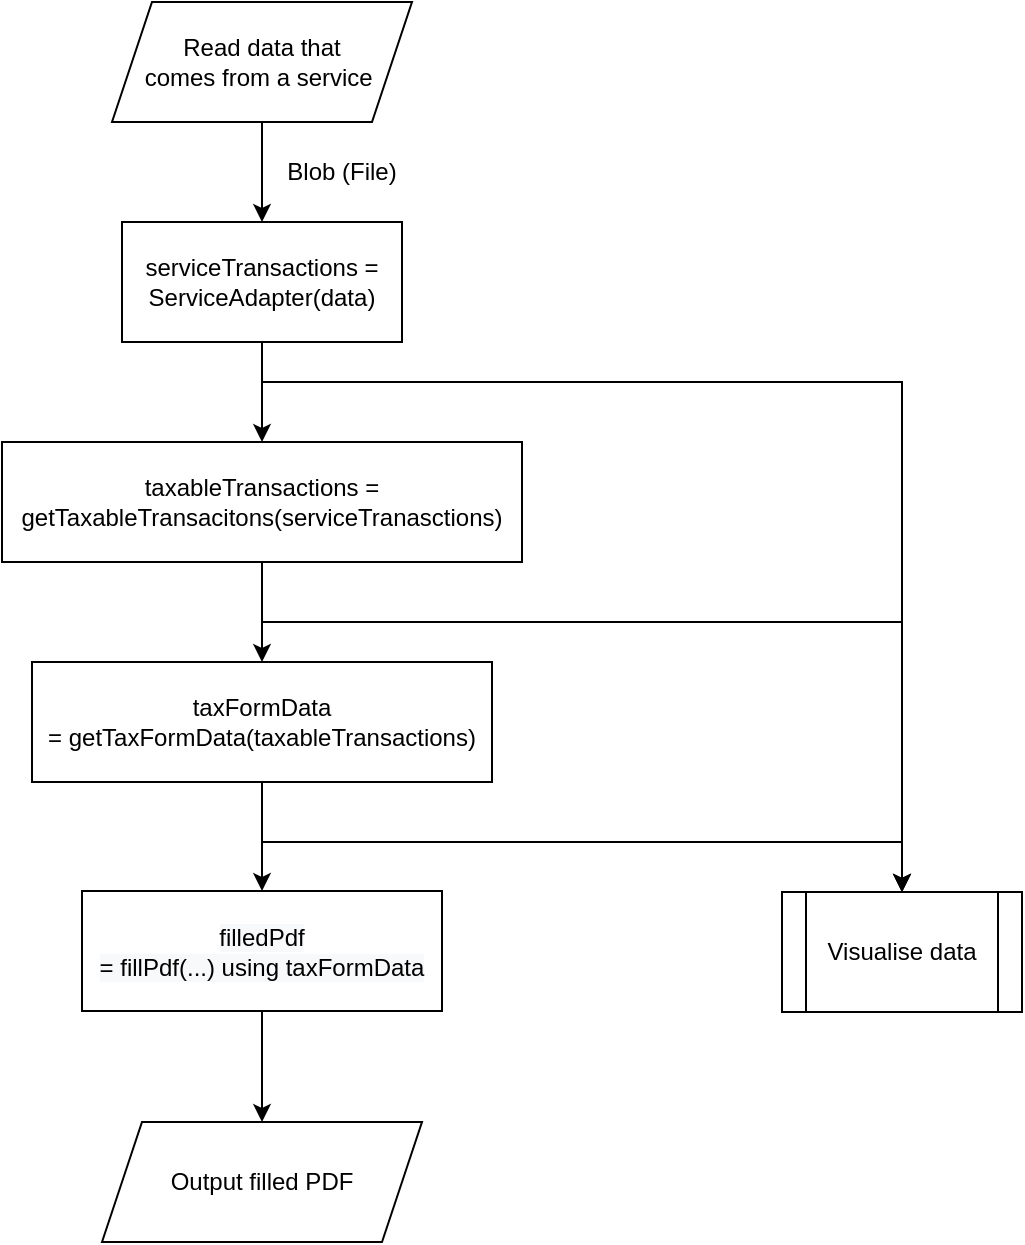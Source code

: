 <mxfile version="17.1.3" type="device"><diagram id="C5RBs43oDa-KdzZeNtuy" name="Page-1"><mxGraphModel dx="652" dy="428" grid="1" gridSize="10" guides="1" tooltips="1" connect="1" arrows="1" fold="1" page="1" pageScale="1" pageWidth="827" pageHeight="1169" math="0" shadow="0"><root><mxCell id="WIyWlLk6GJQsqaUBKTNV-0"/><mxCell id="WIyWlLk6GJQsqaUBKTNV-1" parent="WIyWlLk6GJQsqaUBKTNV-0"/><mxCell id="-xNHxu2Oj7VVpqP7iT9B-0" value="Read data that&lt;br&gt;comes from a service&amp;nbsp;" style="shape=parallelogram;perimeter=parallelogramPerimeter;whiteSpace=wrap;html=1;fixedSize=1;" vertex="1" parent="WIyWlLk6GJQsqaUBKTNV-1"><mxGeometry x="295" y="80" width="150" height="60" as="geometry"/></mxCell><mxCell id="-xNHxu2Oj7VVpqP7iT9B-1" value="serviceTransactions = ServiceAdapter(data)" style="rounded=0;whiteSpace=wrap;html=1;" vertex="1" parent="WIyWlLk6GJQsqaUBKTNV-1"><mxGeometry x="300" y="190" width="140" height="60" as="geometry"/></mxCell><mxCell id="-xNHxu2Oj7VVpqP7iT9B-2" value="taxableTransactions = getTaxableTransacitons(serviceTranasctions)" style="rounded=0;whiteSpace=wrap;html=1;" vertex="1" parent="WIyWlLk6GJQsqaUBKTNV-1"><mxGeometry x="240" y="300" width="260" height="60" as="geometry"/></mxCell><mxCell id="-xNHxu2Oj7VVpqP7iT9B-3" value="taxFormData&lt;br&gt;= getTaxFormData(taxableTransactions)" style="rounded=0;whiteSpace=wrap;html=1;" vertex="1" parent="WIyWlLk6GJQsqaUBKTNV-1"><mxGeometry x="255" y="410" width="230" height="60" as="geometry"/></mxCell><mxCell id="-xNHxu2Oj7VVpqP7iT9B-6" value="&lt;span style=&quot;color: rgb(0, 0, 0); font-family: helvetica; font-size: 12px; font-style: normal; font-weight: 400; letter-spacing: normal; text-align: center; text-indent: 0px; text-transform: none; word-spacing: 0px; background-color: rgb(248, 249, 250); text-decoration: none; display: inline; float: none;&quot;&gt;filledPdf&lt;/span&gt;&lt;br style=&quot;color: rgb(0, 0, 0); font-family: helvetica; font-size: 12px; font-style: normal; font-weight: 400; letter-spacing: normal; text-align: center; text-indent: 0px; text-transform: none; word-spacing: 0px; text-decoration: none;&quot;&gt;&lt;span style=&quot;color: rgb(0, 0, 0); font-family: helvetica; font-size: 12px; font-style: normal; font-weight: 400; letter-spacing: normal; text-align: center; text-indent: 0px; text-transform: none; word-spacing: 0px; background-color: rgb(248, 249, 250); text-decoration: none; display: inline; float: none;&quot;&gt;= fillPdf(...) using taxFormData&lt;/span&gt;" style="rounded=0;whiteSpace=wrap;html=1;" vertex="1" parent="WIyWlLk6GJQsqaUBKTNV-1"><mxGeometry x="280" y="524.5" width="180" height="60" as="geometry"/></mxCell><mxCell id="-xNHxu2Oj7VVpqP7iT9B-7" value="Output filled PDF" style="shape=parallelogram;perimeter=parallelogramPerimeter;whiteSpace=wrap;html=1;fixedSize=1;" vertex="1" parent="WIyWlLk6GJQsqaUBKTNV-1"><mxGeometry x="290" y="640" width="160" height="60" as="geometry"/></mxCell><mxCell id="-xNHxu2Oj7VVpqP7iT9B-8" value="" style="endArrow=classic;html=1;rounded=0;exitX=0.5;exitY=1;exitDx=0;exitDy=0;entryX=0.5;entryY=0;entryDx=0;entryDy=0;" edge="1" parent="WIyWlLk6GJQsqaUBKTNV-1" source="-xNHxu2Oj7VVpqP7iT9B-0" target="-xNHxu2Oj7VVpqP7iT9B-1"><mxGeometry width="50" height="50" relative="1" as="geometry"><mxPoint x="490" y="180" as="sourcePoint"/><mxPoint x="540" y="130" as="targetPoint"/></mxGeometry></mxCell><mxCell id="-xNHxu2Oj7VVpqP7iT9B-9" value="" style="endArrow=classic;html=1;rounded=0;exitX=0.5;exitY=1;exitDx=0;exitDy=0;entryX=0.5;entryY=0;entryDx=0;entryDy=0;" edge="1" parent="WIyWlLk6GJQsqaUBKTNV-1" source="-xNHxu2Oj7VVpqP7iT9B-1" target="-xNHxu2Oj7VVpqP7iT9B-2"><mxGeometry width="50" height="50" relative="1" as="geometry"><mxPoint x="340" y="300" as="sourcePoint"/><mxPoint x="390" y="250" as="targetPoint"/></mxGeometry></mxCell><mxCell id="-xNHxu2Oj7VVpqP7iT9B-10" value="" style="endArrow=classic;html=1;rounded=0;exitX=0.5;exitY=1;exitDx=0;exitDy=0;entryX=0.5;entryY=0;entryDx=0;entryDy=0;" edge="1" parent="WIyWlLk6GJQsqaUBKTNV-1" source="-xNHxu2Oj7VVpqP7iT9B-2" target="-xNHxu2Oj7VVpqP7iT9B-3"><mxGeometry width="50" height="50" relative="1" as="geometry"><mxPoint x="380" y="310" as="sourcePoint"/><mxPoint x="430" y="260" as="targetPoint"/></mxGeometry></mxCell><mxCell id="-xNHxu2Oj7VVpqP7iT9B-11" value="" style="endArrow=classic;html=1;rounded=0;exitX=0.5;exitY=1;exitDx=0;exitDy=0;entryX=0.5;entryY=0;entryDx=0;entryDy=0;" edge="1" parent="WIyWlLk6GJQsqaUBKTNV-1" source="-xNHxu2Oj7VVpqP7iT9B-3" target="-xNHxu2Oj7VVpqP7iT9B-6"><mxGeometry width="50" height="50" relative="1" as="geometry"><mxPoint x="380" y="600" as="sourcePoint"/><mxPoint x="430" y="550" as="targetPoint"/></mxGeometry></mxCell><mxCell id="-xNHxu2Oj7VVpqP7iT9B-12" value="" style="endArrow=classic;html=1;rounded=0;exitX=0.5;exitY=1;exitDx=0;exitDy=0;entryX=0.5;entryY=0;entryDx=0;entryDy=0;" edge="1" parent="WIyWlLk6GJQsqaUBKTNV-1" source="-xNHxu2Oj7VVpqP7iT9B-6" target="-xNHxu2Oj7VVpqP7iT9B-7"><mxGeometry width="50" height="50" relative="1" as="geometry"><mxPoint x="380" y="600" as="sourcePoint"/><mxPoint x="430" y="550" as="targetPoint"/></mxGeometry></mxCell><mxCell id="-xNHxu2Oj7VVpqP7iT9B-13" value="Blob (File)" style="text;html=1;strokeColor=none;fillColor=none;align=center;verticalAlign=middle;whiteSpace=wrap;rounded=0;" vertex="1" parent="WIyWlLk6GJQsqaUBKTNV-1"><mxGeometry x="380" y="150" width="60" height="30" as="geometry"/></mxCell><mxCell id="-xNHxu2Oj7VVpqP7iT9B-14" value="Visualise data" style="shape=process;whiteSpace=wrap;html=1;backgroundOutline=1;" vertex="1" parent="WIyWlLk6GJQsqaUBKTNV-1"><mxGeometry x="630" y="525" width="120" height="60" as="geometry"/></mxCell><mxCell id="-xNHxu2Oj7VVpqP7iT9B-15" value="" style="endArrow=classic;html=1;rounded=0;entryX=0.5;entryY=0;entryDx=0;entryDy=0;" edge="1" parent="WIyWlLk6GJQsqaUBKTNV-1" target="-xNHxu2Oj7VVpqP7iT9B-14"><mxGeometry width="50" height="50" relative="1" as="geometry"><mxPoint x="370" y="270" as="sourcePoint"/><mxPoint x="710" y="270" as="targetPoint"/><Array as="points"><mxPoint x="690" y="270"/></Array></mxGeometry></mxCell><mxCell id="-xNHxu2Oj7VVpqP7iT9B-18" value="" style="endArrow=classic;html=1;rounded=0;entryX=0.5;entryY=0;entryDx=0;entryDy=0;" edge="1" parent="WIyWlLk6GJQsqaUBKTNV-1" target="-xNHxu2Oj7VVpqP7iT9B-14"><mxGeometry width="50" height="50" relative="1" as="geometry"><mxPoint x="370" y="390" as="sourcePoint"/><mxPoint x="570" y="390" as="targetPoint"/><Array as="points"><mxPoint x="690" y="390"/></Array></mxGeometry></mxCell><mxCell id="-xNHxu2Oj7VVpqP7iT9B-19" value="" style="endArrow=classic;html=1;rounded=0;entryX=0.5;entryY=0;entryDx=0;entryDy=0;" edge="1" parent="WIyWlLk6GJQsqaUBKTNV-1" target="-xNHxu2Oj7VVpqP7iT9B-14"><mxGeometry width="50" height="50" relative="1" as="geometry"><mxPoint x="370" y="500" as="sourcePoint"/><mxPoint x="570" y="520" as="targetPoint"/><Array as="points"><mxPoint x="690" y="500"/></Array></mxGeometry></mxCell></root></mxGraphModel></diagram></mxfile>